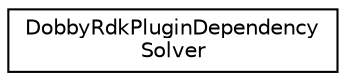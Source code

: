 digraph "Graphical Class Hierarchy"
{
 // LATEX_PDF_SIZE
  edge [fontname="Helvetica",fontsize="10",labelfontname="Helvetica",labelfontsize="10"];
  node [fontname="Helvetica",fontsize="10",shape=record];
  rankdir="LR";
  Node0 [label="DobbyRdkPluginDependency\lSolver",height=0.2,width=0.4,color="black", fillcolor="white", style="filled",URL="$classDobbyRdkPluginDependencySolver.html",tooltip="Class that tracks dependencies between plugins."];
}
